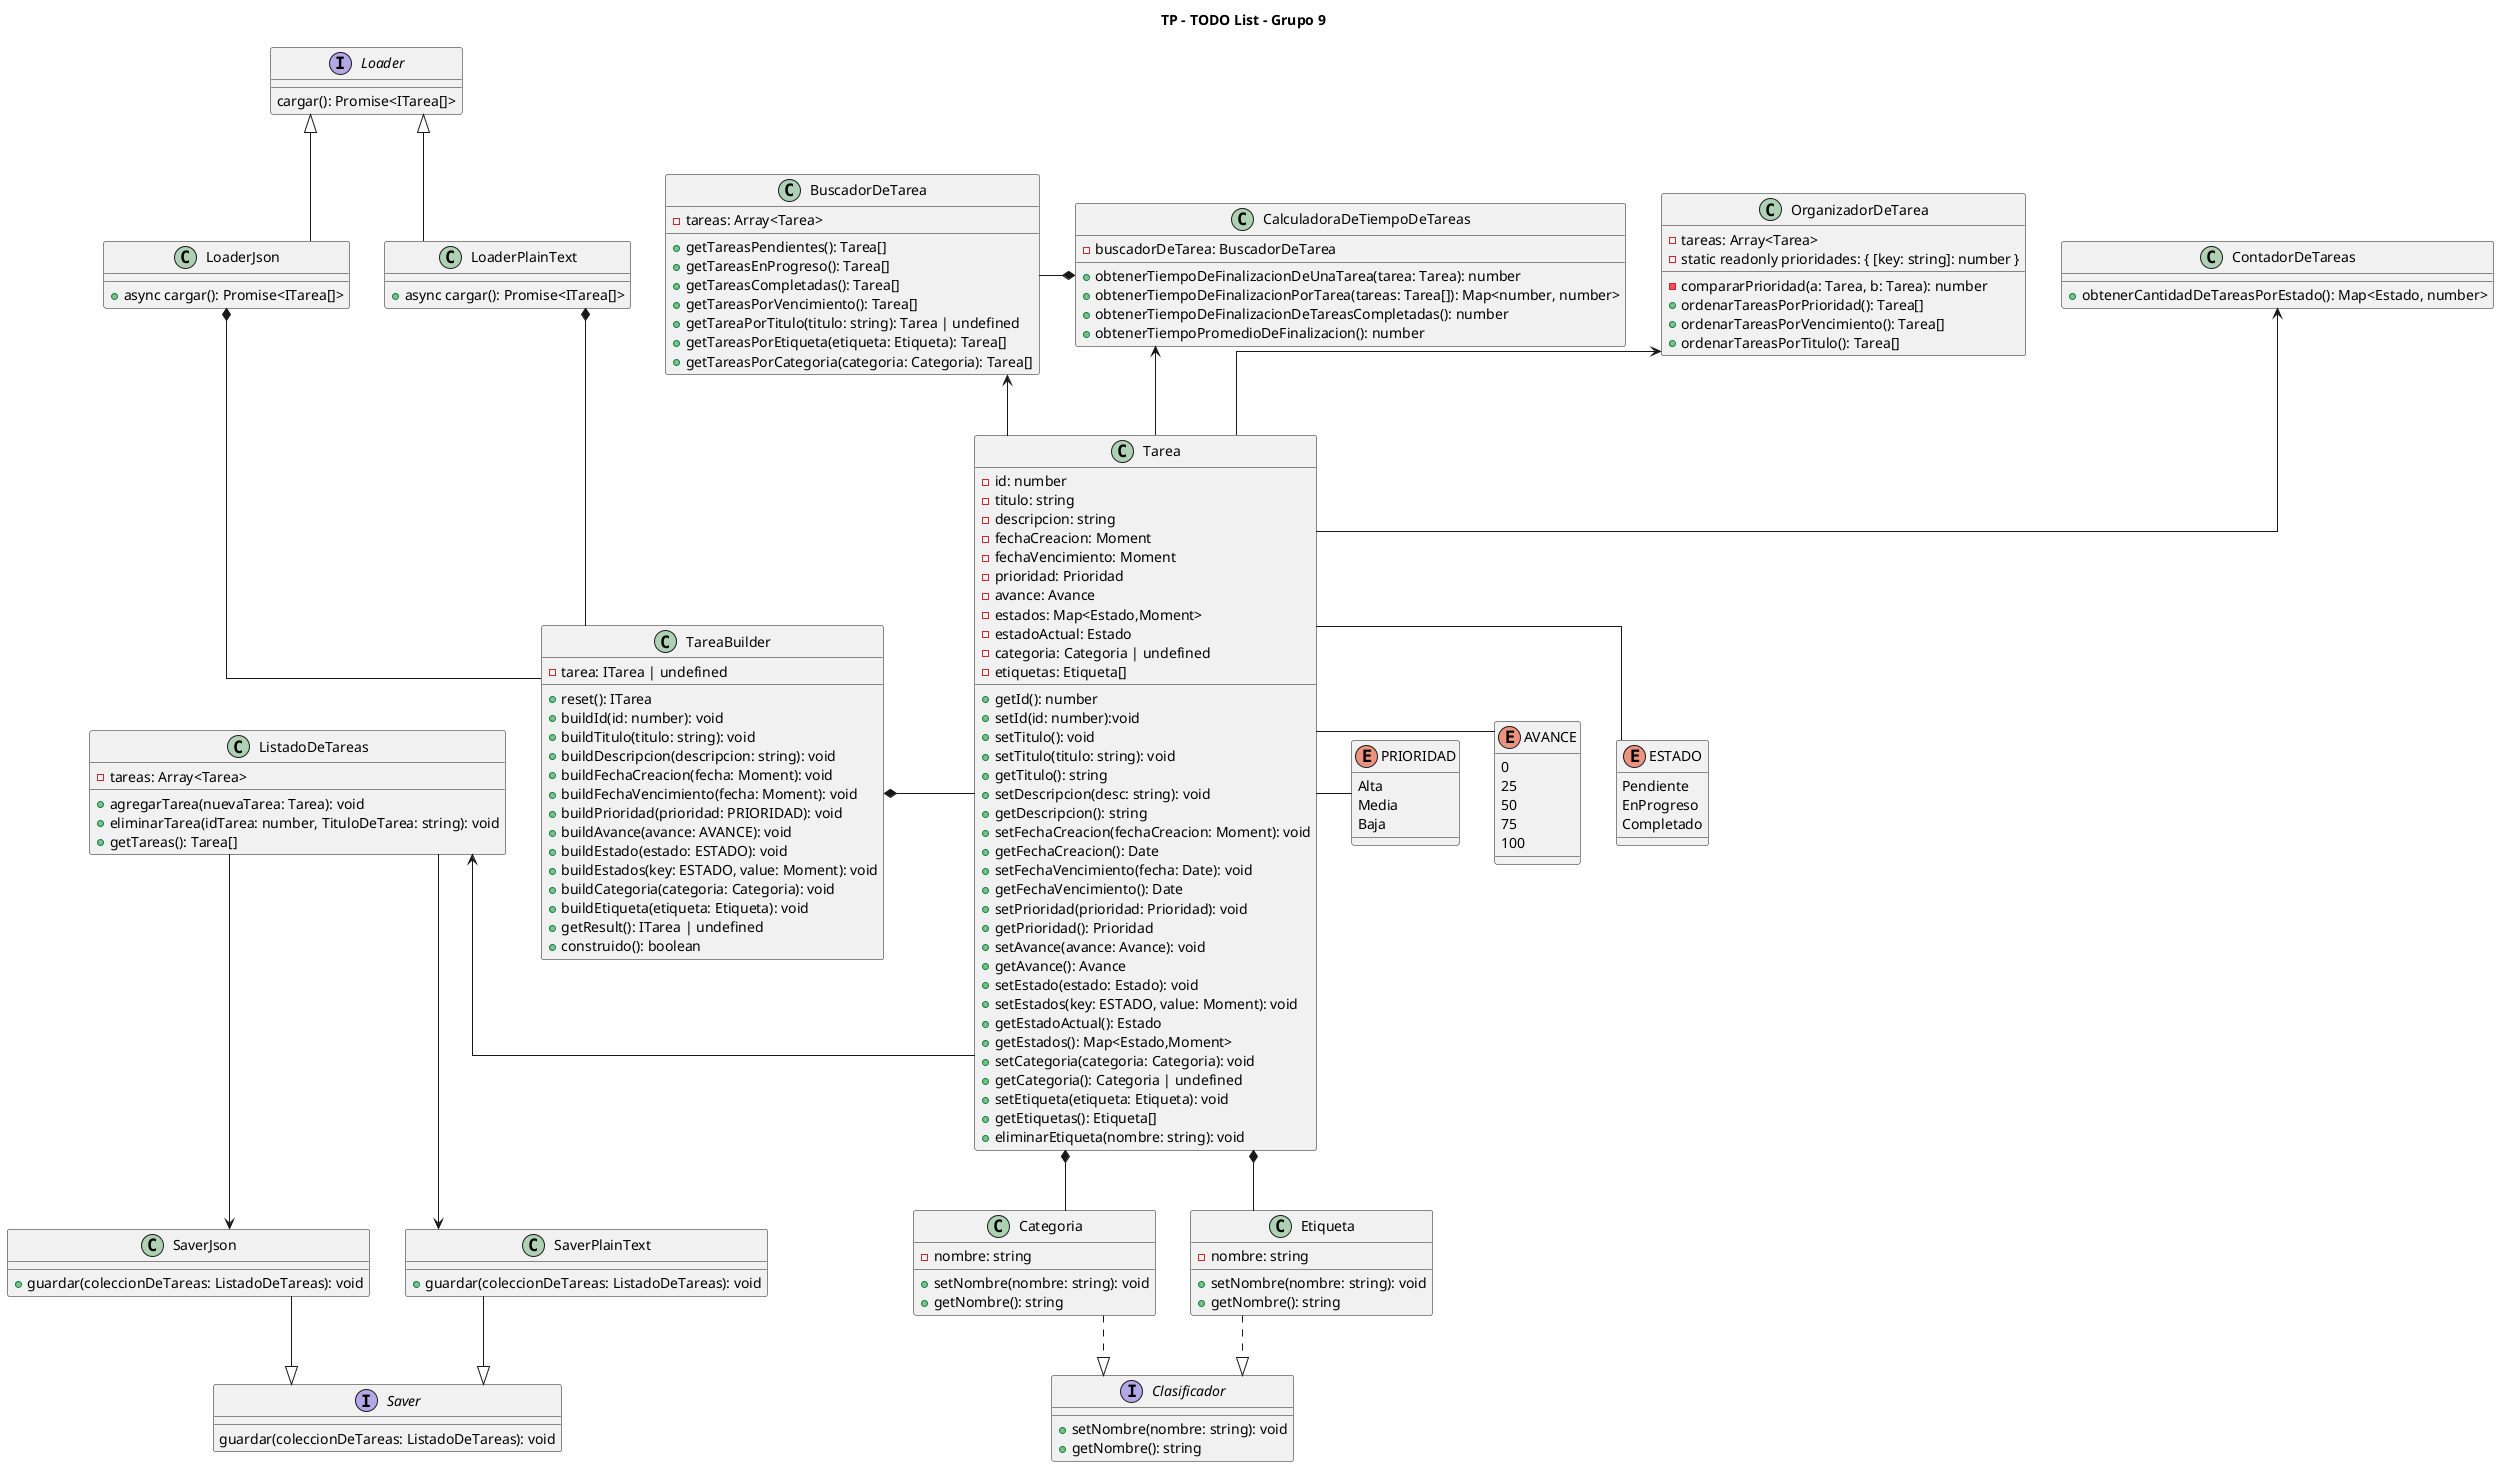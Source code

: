 @startuml ToDoList

title TP - TODO List - Grupo 9
skinparam lineType ortho

class Tarea{
   - id: number
   - titulo: string
   - descripcion: string
   - fechaCreacion: Moment
   - fechaVencimiento: Moment
   - prioridad: Prioridad
   - avance: Avance
   - estados: Map<Estado,Moment>
   - estadoActual: Estado
   - categoria: Categoria | undefined
   - etiquetas: Etiqueta[]
    
    + getId(): number
    + setId(id: number):void
    + setTitulo(): void
    + setTitulo(titulo: string): void
    + getTitulo(): string
    + setDescripcion(desc: string): void
    + getDescripcion(): string
    + setFechaCreacion(fechaCreacion: Moment): void
    + getFechaCreacion(): Date
    + setFechaVencimiento(fecha: Date): void
    + getFechaVencimiento(): Date
    + setPrioridad(prioridad: Prioridad): void
    + getPrioridad(): Prioridad
    + setAvance(avance: Avance): void
    + getAvance(): Avance
    + setEstado(estado: Estado): void
    + setEstados(key: ESTADO, value: Moment): void
    + getEstadoActual(): Estado
    + getEstados(): Map<Estado,Moment>
    + setCategoria(categoria: Categoria): void
    + getCategoria(): Categoria | undefined
    + setEtiqueta(etiqueta: Etiqueta): void
    + getEtiquetas(): Etiqueta[]
    + eliminarEtiqueta(nombre: string): void
}

class ListadoDeTareas{
    - tareas: Array<Tarea>
    + agregarTarea(nuevaTarea: Tarea): void
    + eliminarTarea(idTarea: number, TituloDeTarea: string): void
    + getTareas(): Tarea[]
}

class BuscadorDeTarea{
    - tareas: Array<Tarea>

    + getTareasPendientes(): Tarea[]
    + getTareasEnProgreso(): Tarea[]
    + getTareasCompletadas(): Tarea[]
    + getTareasPorVencimiento(): Tarea[]
    + getTareaPorTitulo(titulo: string): Tarea | undefined
    + getTareasPorEtiqueta(etiqueta: Etiqueta): Tarea[]
    + getTareasPorCategoria(categoria: Categoria): Tarea[]
}

class OrganizadorDeTarea{
    - tareas: Array<Tarea>
    - static readonly prioridades: { [key: string]: number }

    - compararPrioridad(a: Tarea, b: Tarea): number
    + ordenarTareasPorPrioridad(): Tarea[]
    + ordenarTareasPorVencimiento(): Tarea[]
    + ordenarTareasPorTitulo(): Tarea[]
}

class CalculadoraDeTiempoDeTareas{
    - buscadorDeTarea: BuscadorDeTarea

    + obtenerTiempoDeFinalizacionDeUnaTarea(tarea: Tarea): number
    + obtenerTiempoDeFinalizacionPorTarea(tareas: Tarea[]): Map<number, number>
    + obtenerTiempoDeFinalizacionDeTareasCompletadas(): number
    + obtenerTiempoPromedioDeFinalizacion(): number
}

class ContadorDeTareas{
    + obtenerCantidadDeTareasPorEstado(): Map<Estado, number>
}

interface Clasificador{
    + setNombre(nombre: string): void
    + getNombre(): string
}

class Categoria{
    - nombre: string
    + setNombre(nombre: string): void
    + getNombre(): string
}

class Etiqueta{
    - nombre: string
    + setNombre(nombre: string): void
    + getNombre(): string
}

ENUM ESTADO{
    Pendiente
    EnProgreso
    Completado
}

ENUM AVANCE{
    0
    25
    50
    75
    100
}

ENUM PRIORIDAD{
    Alta
    Media
    Baja
}

interface Saver{
    guardar(coleccionDeTareas: ListadoDeTareas): void
}

class SaverJson{
    + guardar(coleccionDeTareas: ListadoDeTareas): void
}

class SaverPlainText{
    + guardar(coleccionDeTareas: ListadoDeTareas): void
}

class TareaBuilder{
    - tarea: ITarea | undefined

    + reset(): ITarea
    + buildId(id: number): void
    + buildTitulo(titulo: string): void
    + buildDescripcion(descripcion: string): void
    + buildFechaCreacion(fecha: Moment): void
    + buildFechaVencimiento(fecha: Moment): void
    + buildPrioridad(prioridad: PRIORIDAD): void
    + buildAvance(avance: AVANCE): void
    + buildEstado(estado: ESTADO): void
    + buildEstados(key: ESTADO, value: Moment): void
    + buildCategoria(categoria: Categoria): void
    + buildEtiqueta(etiqueta: Etiqueta): void
    + getResult(): ITarea | undefined
    + construido(): boolean
}

interface Loader{
    cargar(): Promise<ITarea[]>
}

class LoaderJson{
    + async cargar(): Promise<ITarea[]>
}

class LoaderPlainText{
    + async cargar(): Promise<ITarea[]>
}

CalculadoraDeTiempoDeTareas <-- Tarea
ContadorDeTareas <-- Tarea
OrganizadorDeTarea <-- Tarea
BuscadorDeTarea <-- Tarea

Categoria ..|> Clasificador
Etiqueta ..|> Clasificador
Tarea *-- Categoria
Tarea *-- Etiqueta
Tarea -left-> ListadoDeTareas
Tarea -right- ESTADO
Tarea -right- AVANCE
Tarea -right- PRIORIDAD
CalculadoraDeTiempoDeTareas *-left- BuscadorDeTarea
ListadoDeTareas --> SaverJson
ListadoDeTareas --> SaverPlainText
SaverJson --|> Saver
SaverPlainText --|> Saver
TareaBuilder *-right- Tarea
LoaderJson *-- TareaBuilder
LoaderPlainText *-- TareaBuilder
Loader <|-- LoaderJson
Loader <|-- LoaderPlainText

@enduml